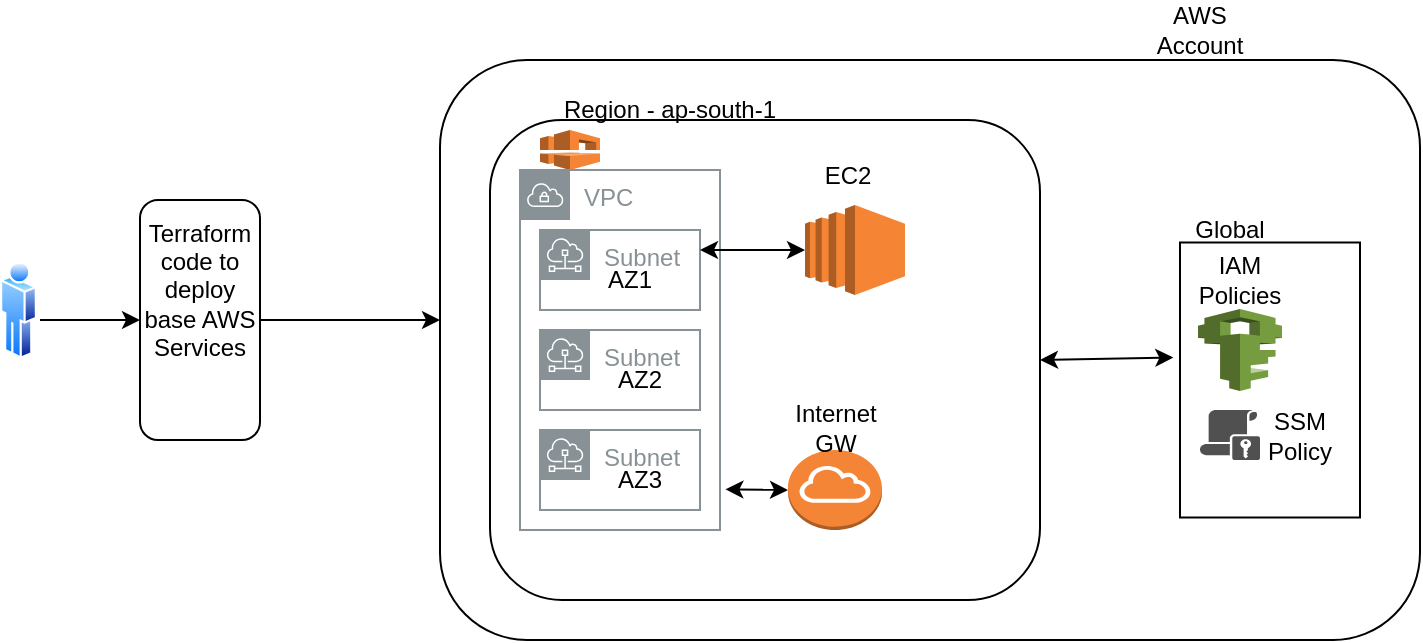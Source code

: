 <mxfile version="20.5.1" type="device"><diagram id="tnnRn4oh0x0bFbBxicV2" name="Page-1"><mxGraphModel dx="782" dy="460" grid="1" gridSize="10" guides="1" tooltips="1" connect="1" arrows="1" fold="1" page="1" pageScale="1" pageWidth="850" pageHeight="1100" math="0" shadow="0"><root><mxCell id="0"/><mxCell id="1" parent="0"/><mxCell id="hba9ho2KJlDdrczHGhFn-19" value="" style="rounded=0;whiteSpace=wrap;html=1;" vertex="1" parent="1"><mxGeometry x="305" y="70" width="365" height="250" as="geometry"/></mxCell><mxCell id="hba9ho2KJlDdrczHGhFn-2" value="AWS Account" style="text;html=1;strokeColor=none;fillColor=none;align=center;verticalAlign=middle;whiteSpace=wrap;rounded=0;" vertex="1" parent="1"><mxGeometry x="630" y="30" width="60" height="30" as="geometry"/></mxCell><mxCell id="hba9ho2KJlDdrczHGhFn-1" value="" style="rounded=1;whiteSpace=wrap;html=1;" vertex="1" parent="1"><mxGeometry x="280" y="60" width="490" height="290" as="geometry"/></mxCell><mxCell id="hba9ho2KJlDdrczHGhFn-3" value="" style="aspect=fixed;perimeter=ellipsePerimeter;html=1;align=center;shadow=0;dashed=0;spacingTop=3;image;image=img/lib/active_directory/user.svg;" vertex="1" parent="1"><mxGeometry x="60" y="160" width="18.5" height="50" as="geometry"/></mxCell><mxCell id="hba9ho2KJlDdrczHGhFn-4" value="" style="rounded=1;whiteSpace=wrap;html=1;rotation=90;" vertex="1" parent="1"><mxGeometry x="100" y="160" width="120" height="60" as="geometry"/></mxCell><mxCell id="hba9ho2KJlDdrczHGhFn-5" value="Terraform code to deploy base AWS Services" style="text;html=1;strokeColor=none;fillColor=none;align=center;verticalAlign=middle;whiteSpace=wrap;rounded=0;" vertex="1" parent="1"><mxGeometry x="130" y="160" width="60" height="30" as="geometry"/></mxCell><mxCell id="hba9ho2KJlDdrczHGhFn-6" value="" style="endArrow=classic;html=1;rounded=0;entryX=0.5;entryY=1;entryDx=0;entryDy=0;" edge="1" parent="1" target="hba9ho2KJlDdrczHGhFn-4"><mxGeometry width="50" height="50" relative="1" as="geometry"><mxPoint x="80" y="190" as="sourcePoint"/><mxPoint x="130" y="140" as="targetPoint"/></mxGeometry></mxCell><mxCell id="hba9ho2KJlDdrczHGhFn-7" value="" style="endArrow=classic;html=1;rounded=0;exitX=1;exitY=1;exitDx=0;exitDy=0;" edge="1" parent="1" source="hba9ho2KJlDdrczHGhFn-5"><mxGeometry width="50" height="50" relative="1" as="geometry"><mxPoint x="200" y="190" as="sourcePoint"/><mxPoint x="280" y="190" as="targetPoint"/></mxGeometry></mxCell><mxCell id="hba9ho2KJlDdrczHGhFn-21" value="" style="rounded=1;whiteSpace=wrap;html=1;" vertex="1" parent="1"><mxGeometry x="305" y="90" width="275" height="240" as="geometry"/></mxCell><mxCell id="hba9ho2KJlDdrczHGhFn-22" value="Region - ap-south-1" style="text;html=1;strokeColor=none;fillColor=none;align=center;verticalAlign=middle;whiteSpace=wrap;rounded=0;" vertex="1" parent="1"><mxGeometry x="340" y="70" width="110" height="30" as="geometry"/></mxCell><mxCell id="hba9ho2KJlDdrczHGhFn-8" value="" style="outlineConnect=0;dashed=0;verticalLabelPosition=bottom;verticalAlign=top;align=center;html=1;shape=mxgraph.aws3.vpc;fillColor=#F58534;gradientColor=none;" vertex="1" parent="1"><mxGeometry x="330" y="95" width="30" height="20" as="geometry"/></mxCell><mxCell id="hba9ho2KJlDdrczHGhFn-10" value="Subnet" style="sketch=0;outlineConnect=0;gradientColor=none;html=1;whiteSpace=wrap;fontSize=12;fontStyle=0;shape=mxgraph.aws4.group;grIcon=mxgraph.aws4.group_subnet;strokeColor=#879196;fillColor=none;verticalAlign=top;align=left;spacingLeft=30;fontColor=#879196;dashed=0;" vertex="1" parent="1"><mxGeometry x="330" y="145" width="80" height="40" as="geometry"/></mxCell><mxCell id="hba9ho2KJlDdrczHGhFn-11" value="Subnet" style="sketch=0;outlineConnect=0;gradientColor=none;html=1;whiteSpace=wrap;fontSize=12;fontStyle=0;shape=mxgraph.aws4.group;grIcon=mxgraph.aws4.group_subnet;strokeColor=#879196;fillColor=none;verticalAlign=top;align=left;spacingLeft=30;fontColor=#879196;dashed=0;" vertex="1" parent="1"><mxGeometry x="330" y="195" width="80" height="40" as="geometry"/></mxCell><mxCell id="hba9ho2KJlDdrczHGhFn-12" value="Subnet" style="sketch=0;outlineConnect=0;gradientColor=none;html=1;whiteSpace=wrap;fontSize=12;fontStyle=0;shape=mxgraph.aws4.group;grIcon=mxgraph.aws4.group_subnet;strokeColor=#879196;fillColor=none;verticalAlign=top;align=left;spacingLeft=30;fontColor=#879196;dashed=0;" vertex="1" parent="1"><mxGeometry x="330" y="245" width="80" height="40" as="geometry"/></mxCell><mxCell id="hba9ho2KJlDdrczHGhFn-13" value="AZ1" style="text;html=1;strokeColor=none;fillColor=none;align=center;verticalAlign=middle;whiteSpace=wrap;rounded=0;" vertex="1" parent="1"><mxGeometry x="350" y="155" width="50" height="30" as="geometry"/></mxCell><mxCell id="hba9ho2KJlDdrczHGhFn-14" value="AZ2" style="text;html=1;strokeColor=none;fillColor=none;align=center;verticalAlign=middle;whiteSpace=wrap;rounded=0;" vertex="1" parent="1"><mxGeometry x="350" y="205" width="60" height="30" as="geometry"/></mxCell><mxCell id="hba9ho2KJlDdrczHGhFn-15" value="AZ3" style="text;html=1;strokeColor=none;fillColor=none;align=center;verticalAlign=middle;whiteSpace=wrap;rounded=0;" vertex="1" parent="1"><mxGeometry x="350" y="255" width="60" height="30" as="geometry"/></mxCell><mxCell id="hba9ho2KJlDdrczHGhFn-9" value="VPC" style="sketch=0;outlineConnect=0;gradientColor=none;html=1;whiteSpace=wrap;fontSize=12;fontStyle=0;shape=mxgraph.aws4.group;grIcon=mxgraph.aws4.group_vpc;strokeColor=#879196;fillColor=none;verticalAlign=top;align=left;spacingLeft=30;fontColor=#879196;dashed=0;" vertex="1" parent="1"><mxGeometry x="320" y="115" width="100" height="180" as="geometry"/></mxCell><mxCell id="hba9ho2KJlDdrczHGhFn-23" value="" style="rounded=0;whiteSpace=wrap;html=1;" vertex="1" parent="1"><mxGeometry x="650" y="151.25" width="90" height="137.5" as="geometry"/></mxCell><mxCell id="hba9ho2KJlDdrczHGhFn-17" value="" style="outlineConnect=0;dashed=0;verticalLabelPosition=bottom;verticalAlign=top;align=center;html=1;shape=mxgraph.aws3.iam;fillColor=#759C3E;gradientColor=none;" vertex="1" parent="1"><mxGeometry x="659" y="184.5" width="42" height="41" as="geometry"/></mxCell><mxCell id="hba9ho2KJlDdrczHGhFn-18" value="IAM Policies" style="text;html=1;strokeColor=none;fillColor=none;align=center;verticalAlign=middle;whiteSpace=wrap;rounded=0;" vertex="1" parent="1"><mxGeometry x="650" y="155" width="60" height="30" as="geometry"/></mxCell><mxCell id="hba9ho2KJlDdrczHGhFn-24" value="Global" style="text;html=1;strokeColor=none;fillColor=none;align=center;verticalAlign=middle;whiteSpace=wrap;rounded=0;" vertex="1" parent="1"><mxGeometry x="645" y="130" width="60" height="30" as="geometry"/></mxCell><mxCell id="hba9ho2KJlDdrczHGhFn-25" value="" style="endArrow=classic;startArrow=classic;html=1;rounded=0;exitX=1;exitY=0.5;exitDx=0;exitDy=0;entryX=-0.037;entryY=0.418;entryDx=0;entryDy=0;entryPerimeter=0;" edge="1" parent="1" source="hba9ho2KJlDdrczHGhFn-21" target="hba9ho2KJlDdrczHGhFn-23"><mxGeometry width="50" height="50" relative="1" as="geometry"><mxPoint x="640" y="245" as="sourcePoint"/><mxPoint x="690" y="195" as="targetPoint"/></mxGeometry></mxCell><mxCell id="hba9ho2KJlDdrczHGhFn-26" value="" style="sketch=0;pointerEvents=1;shadow=0;dashed=0;html=1;strokeColor=none;fillColor=#505050;labelPosition=center;verticalLabelPosition=bottom;verticalAlign=top;outlineConnect=0;align=center;shape=mxgraph.office.security.role_assignment_policy;" vertex="1" parent="1"><mxGeometry x="660" y="235" width="30" height="25" as="geometry"/></mxCell><mxCell id="hba9ho2KJlDdrczHGhFn-27" value="SSM Policy" style="text;html=1;strokeColor=none;fillColor=none;align=center;verticalAlign=middle;whiteSpace=wrap;rounded=0;" vertex="1" parent="1"><mxGeometry x="680" y="232.5" width="60" height="30" as="geometry"/></mxCell><mxCell id="hba9ho2KJlDdrczHGhFn-29" value="" style="outlineConnect=0;dashed=0;verticalLabelPosition=bottom;verticalAlign=top;align=center;html=1;shape=mxgraph.aws3.ec2;fillColor=#F58534;gradientColor=none;" vertex="1" parent="1"><mxGeometry x="462.5" y="132.5" width="50" height="45" as="geometry"/></mxCell><mxCell id="hba9ho2KJlDdrczHGhFn-30" value="" style="endArrow=classic;startArrow=classic;html=1;rounded=0;entryX=0;entryY=0.5;entryDx=0;entryDy=0;entryPerimeter=0;" edge="1" parent="1" target="hba9ho2KJlDdrczHGhFn-29"><mxGeometry width="50" height="50" relative="1" as="geometry"><mxPoint x="410" y="155" as="sourcePoint"/><mxPoint x="430" y="260" as="targetPoint"/></mxGeometry></mxCell><mxCell id="hba9ho2KJlDdrczHGhFn-31" value="" style="outlineConnect=0;dashed=0;verticalLabelPosition=bottom;verticalAlign=top;align=center;html=1;shape=mxgraph.aws3.internet_gateway;fillColor=#F58536;gradientColor=none;" vertex="1" parent="1"><mxGeometry x="454" y="255" width="47" height="40" as="geometry"/></mxCell><mxCell id="hba9ho2KJlDdrczHGhFn-32" value="EC2" style="text;html=1;strokeColor=none;fillColor=none;align=center;verticalAlign=middle;whiteSpace=wrap;rounded=0;" vertex="1" parent="1"><mxGeometry x="454" y="102.5" width="60" height="30" as="geometry"/></mxCell><mxCell id="hba9ho2KJlDdrczHGhFn-33" value="Internet GW" style="text;html=1;strokeColor=none;fillColor=none;align=center;verticalAlign=middle;whiteSpace=wrap;rounded=0;" vertex="1" parent="1"><mxGeometry x="447.5" y="228.5" width="60" height="30" as="geometry"/></mxCell><mxCell id="hba9ho2KJlDdrczHGhFn-34" value="" style="endArrow=classic;startArrow=classic;html=1;rounded=0;entryX=0;entryY=0.5;entryDx=0;entryDy=0;entryPerimeter=0;exitX=1.027;exitY=0.887;exitDx=0;exitDy=0;exitPerimeter=0;" edge="1" parent="1" source="hba9ho2KJlDdrczHGhFn-9" target="hba9ho2KJlDdrczHGhFn-31"><mxGeometry width="50" height="50" relative="1" as="geometry"><mxPoint x="380" y="300" as="sourcePoint"/><mxPoint x="430" y="250" as="targetPoint"/></mxGeometry></mxCell></root></mxGraphModel></diagram></mxfile>